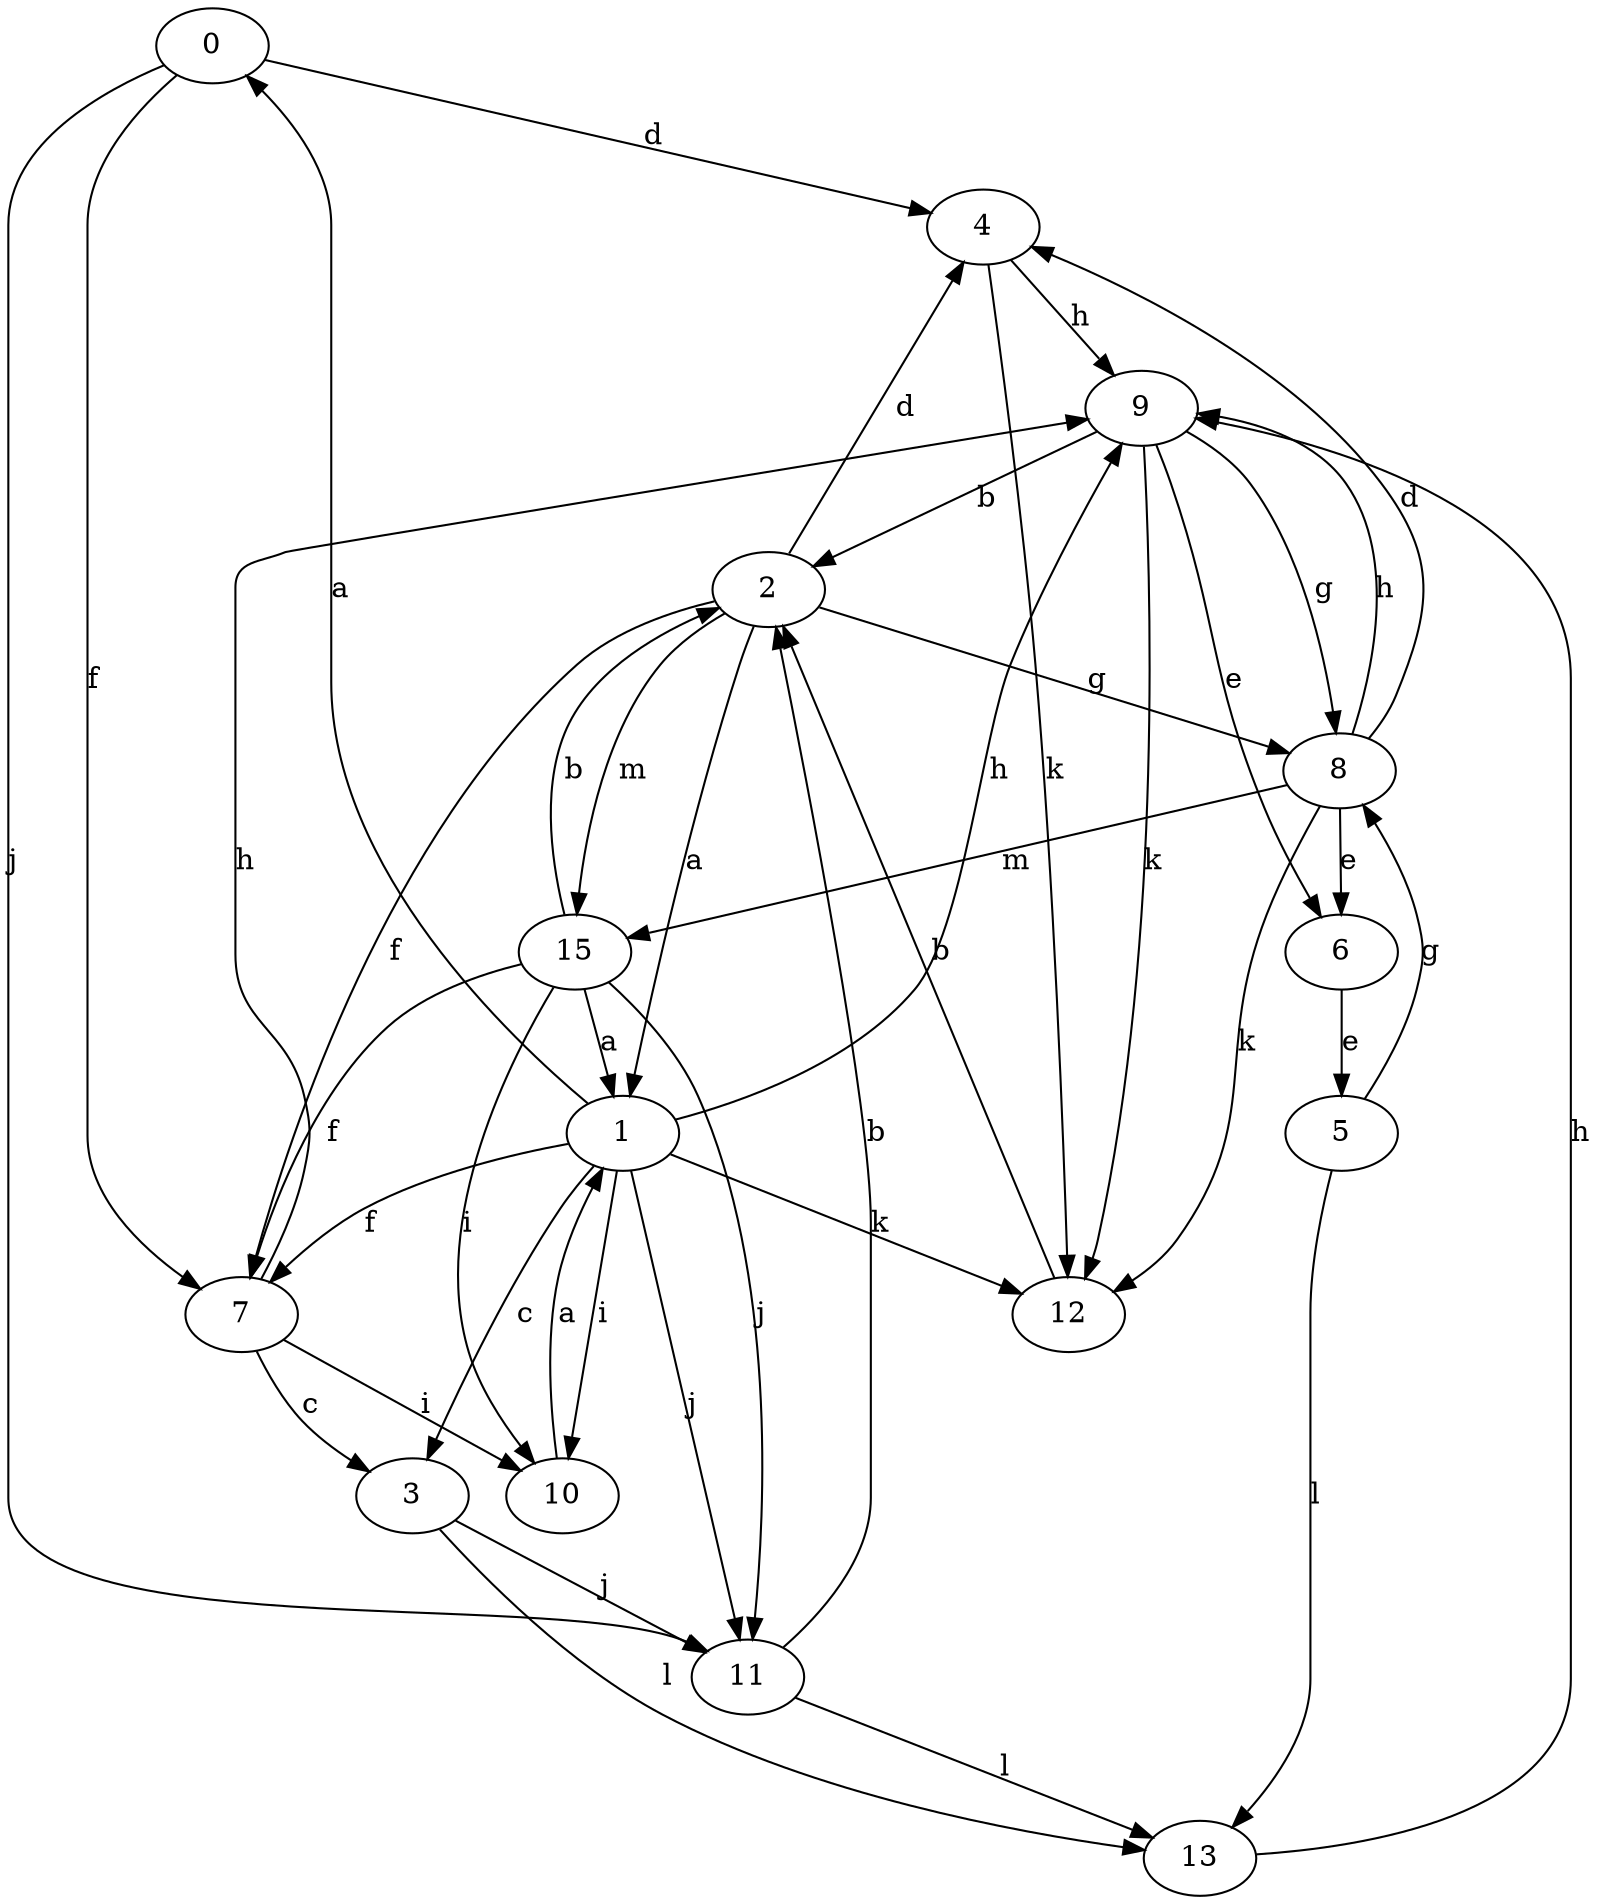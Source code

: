 strict digraph  {
0;
1;
2;
3;
4;
5;
6;
7;
8;
9;
10;
11;
12;
13;
15;
0 -> 4  [label=d];
0 -> 7  [label=f];
0 -> 11  [label=j];
1 -> 0  [label=a];
1 -> 3  [label=c];
1 -> 7  [label=f];
1 -> 9  [label=h];
1 -> 10  [label=i];
1 -> 11  [label=j];
1 -> 12  [label=k];
2 -> 1  [label=a];
2 -> 4  [label=d];
2 -> 7  [label=f];
2 -> 8  [label=g];
2 -> 15  [label=m];
3 -> 11  [label=j];
3 -> 13  [label=l];
4 -> 9  [label=h];
4 -> 12  [label=k];
5 -> 8  [label=g];
5 -> 13  [label=l];
6 -> 5  [label=e];
7 -> 3  [label=c];
7 -> 9  [label=h];
7 -> 10  [label=i];
8 -> 4  [label=d];
8 -> 6  [label=e];
8 -> 9  [label=h];
8 -> 12  [label=k];
8 -> 15  [label=m];
9 -> 2  [label=b];
9 -> 6  [label=e];
9 -> 8  [label=g];
9 -> 12  [label=k];
10 -> 1  [label=a];
11 -> 2  [label=b];
11 -> 13  [label=l];
12 -> 2  [label=b];
13 -> 9  [label=h];
15 -> 1  [label=a];
15 -> 2  [label=b];
15 -> 7  [label=f];
15 -> 10  [label=i];
15 -> 11  [label=j];
}
